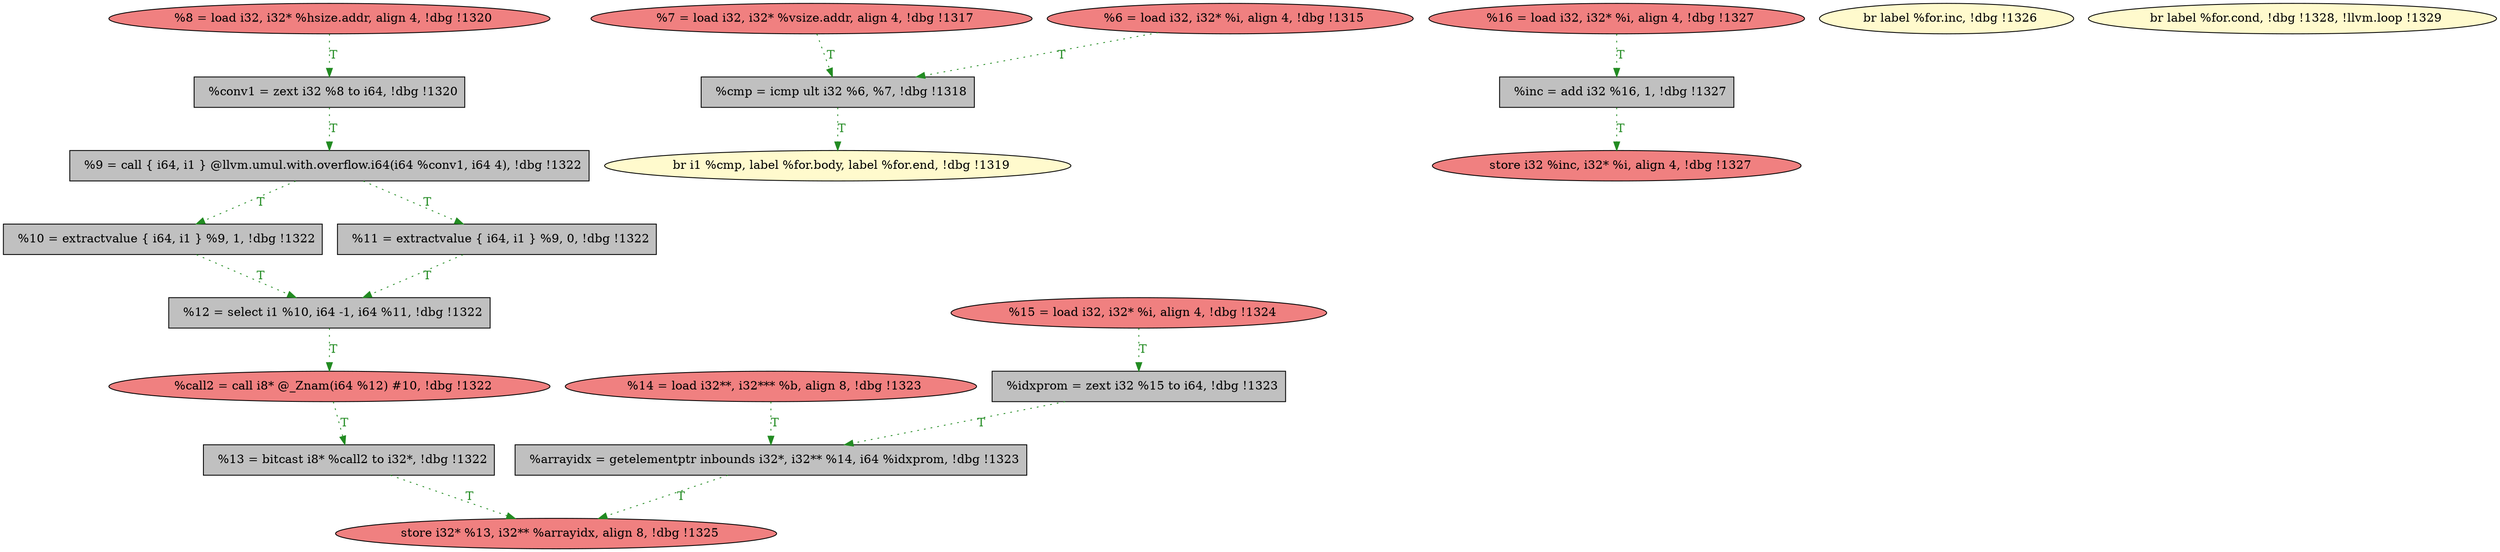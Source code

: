 
digraph G {


node1011 [fillcolor=grey,label="  %idxprom = zext i32 %15 to i64, !dbg !1323",shape=rectangle,style=filled ]
node1010 [fillcolor=grey,label="  %9 = call { i64, i1 } @llvm.umul.with.overflow.i64(i64 %conv1, i64 4), !dbg !1322",shape=rectangle,style=filled ]
node1008 [fillcolor=lightcoral,label="  %15 = load i32, i32* %i, align 4, !dbg !1324",shape=ellipse,style=filled ]
node1007 [fillcolor=grey,label="  %arrayidx = getelementptr inbounds i32*, i32** %14, i64 %idxprom, !dbg !1323",shape=rectangle,style=filled ]
node1006 [fillcolor=lightcoral,label="  %14 = load i32**, i32*** %b, align 8, !dbg !1323",shape=ellipse,style=filled ]
node1003 [fillcolor=grey,label="  %cmp = icmp ult i32 %6, %7, !dbg !1318",shape=rectangle,style=filled ]
node993 [fillcolor=grey,label="  %conv1 = zext i32 %8 to i64, !dbg !1320",shape=rectangle,style=filled ]
node1009 [fillcolor=lightcoral,label="  %16 = load i32, i32* %i, align 4, !dbg !1327",shape=ellipse,style=filled ]
node992 [fillcolor=lemonchiffon,label="  br label %for.inc, !dbg !1326",shape=ellipse,style=filled ]
node994 [fillcolor=lightcoral,label="  %7 = load i32, i32* %vsize.addr, align 4, !dbg !1317",shape=ellipse,style=filled ]
node991 [fillcolor=grey,label="  %inc = add i32 %16, 1, !dbg !1327",shape=rectangle,style=filled ]
node999 [fillcolor=grey,label="  %12 = select i1 %10, i64 -1, i64 %11, !dbg !1322",shape=rectangle,style=filled ]
node996 [fillcolor=grey,label="  %10 = extractvalue { i64, i1 } %9, 1, !dbg !1322",shape=rectangle,style=filled ]
node997 [fillcolor=lightcoral,label="  %8 = load i32, i32* %hsize.addr, align 4, !dbg !1320",shape=ellipse,style=filled ]
node998 [fillcolor=lightcoral,label="  %6 = load i32, i32* %i, align 4, !dbg !1315",shape=ellipse,style=filled ]
node1000 [fillcolor=lightcoral,label="  store i32* %13, i32** %arrayidx, align 8, !dbg !1325",shape=ellipse,style=filled ]
node1001 [fillcolor=grey,label="  %11 = extractvalue { i64, i1 } %9, 0, !dbg !1322",shape=rectangle,style=filled ]
node990 [fillcolor=lightcoral,label="  store i32 %inc, i32* %i, align 4, !dbg !1327",shape=ellipse,style=filled ]
node1002 [fillcolor=lightcoral,label="  %call2 = call i8* @_Znam(i64 %12) #10, !dbg !1322",shape=ellipse,style=filled ]
node995 [fillcolor=lemonchiffon,label="  br i1 %cmp, label %for.body, label %for.end, !dbg !1319",shape=ellipse,style=filled ]
node1004 [fillcolor=grey,label="  %13 = bitcast i8* %call2 to i32*, !dbg !1322",shape=rectangle,style=filled ]
node1005 [fillcolor=lemonchiffon,label="  br label %for.cond, !dbg !1328, !llvm.loop !1329",shape=ellipse,style=filled ]

node1010->node1001 [style=dotted,color=forestgreen,label="T",fontcolor=forestgreen ]
node1009->node991 [style=dotted,color=forestgreen,label="T",fontcolor=forestgreen ]
node1008->node1011 [style=dotted,color=forestgreen,label="T",fontcolor=forestgreen ]
node1004->node1000 [style=dotted,color=forestgreen,label="T",fontcolor=forestgreen ]
node1001->node999 [style=dotted,color=forestgreen,label="T",fontcolor=forestgreen ]
node998->node1003 [style=dotted,color=forestgreen,label="T",fontcolor=forestgreen ]
node996->node999 [style=dotted,color=forestgreen,label="T",fontcolor=forestgreen ]
node997->node993 [style=dotted,color=forestgreen,label="T",fontcolor=forestgreen ]
node1011->node1007 [style=dotted,color=forestgreen,label="T",fontcolor=forestgreen ]
node1010->node996 [style=dotted,color=forestgreen,label="T",fontcolor=forestgreen ]
node1002->node1004 [style=dotted,color=forestgreen,label="T",fontcolor=forestgreen ]
node999->node1002 [style=dotted,color=forestgreen,label="T",fontcolor=forestgreen ]
node993->node1010 [style=dotted,color=forestgreen,label="T",fontcolor=forestgreen ]
node1003->node995 [style=dotted,color=forestgreen,label="T",fontcolor=forestgreen ]
node994->node1003 [style=dotted,color=forestgreen,label="T",fontcolor=forestgreen ]
node1006->node1007 [style=dotted,color=forestgreen,label="T",fontcolor=forestgreen ]
node1007->node1000 [style=dotted,color=forestgreen,label="T",fontcolor=forestgreen ]
node991->node990 [style=dotted,color=forestgreen,label="T",fontcolor=forestgreen ]


}
